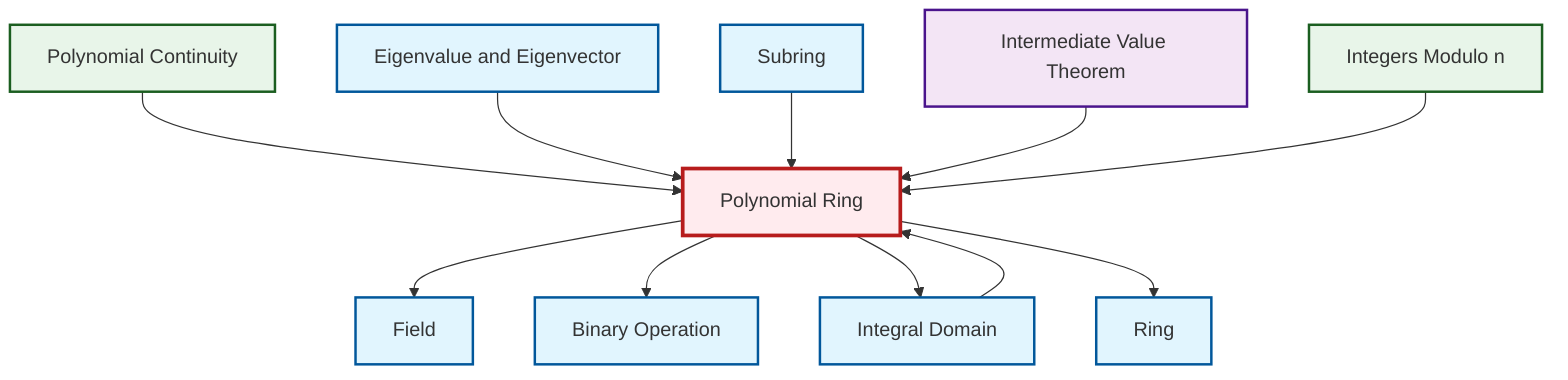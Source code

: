graph TD
    classDef definition fill:#e1f5fe,stroke:#01579b,stroke-width:2px
    classDef theorem fill:#f3e5f5,stroke:#4a148c,stroke-width:2px
    classDef axiom fill:#fff3e0,stroke:#e65100,stroke-width:2px
    classDef example fill:#e8f5e9,stroke:#1b5e20,stroke-width:2px
    classDef current fill:#ffebee,stroke:#b71c1c,stroke-width:3px
    def-ring["Ring"]:::definition
    def-binary-operation["Binary Operation"]:::definition
    thm-intermediate-value["Intermediate Value Theorem"]:::theorem
    def-eigenvalue-eigenvector["Eigenvalue and Eigenvector"]:::definition
    def-integral-domain["Integral Domain"]:::definition
    def-field["Field"]:::definition
    def-subring["Subring"]:::definition
    ex-quotient-integers-mod-n["Integers Modulo n"]:::example
    ex-polynomial-continuity["Polynomial Continuity"]:::example
    def-polynomial-ring["Polynomial Ring"]:::definition
    ex-polynomial-continuity --> def-polynomial-ring
    def-polynomial-ring --> def-field
    def-eigenvalue-eigenvector --> def-polynomial-ring
    def-subring --> def-polynomial-ring
    thm-intermediate-value --> def-polynomial-ring
    def-polynomial-ring --> def-binary-operation
    def-polynomial-ring --> def-integral-domain
    def-polynomial-ring --> def-ring
    def-integral-domain --> def-polynomial-ring
    ex-quotient-integers-mod-n --> def-polynomial-ring
    class def-polynomial-ring current
